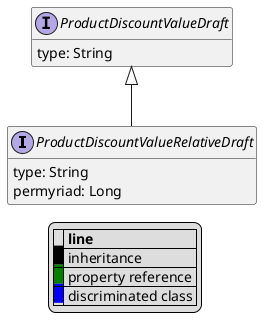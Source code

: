 @startuml

hide empty fields
hide empty methods
legend
|= |= line |
|<back:black>   </back>| inheritance |
|<back:green>   </back>| property reference |
|<back:blue>   </back>| discriminated class |
endlegend
interface ProductDiscountValueRelativeDraft [[ProductDiscountValueRelativeDraft.svg]] extends ProductDiscountValueDraft {
    type: String
    permyriad: Long
}
interface ProductDiscountValueDraft [[ProductDiscountValueDraft.svg]]  {
    type: String
}





@enduml
